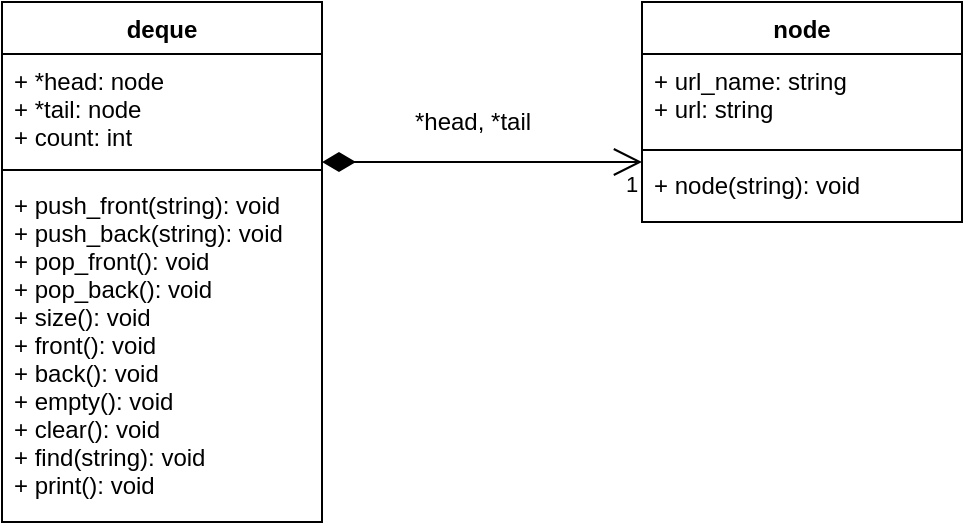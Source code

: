 <mxfile version="13.10.0" type="embed">
    <diagram id="ZvN3ZHAzjdugsuJ7-m42" name="Page-1">
        <mxGraphModel dx="780" dy="365" grid="1" gridSize="10" guides="1" tooltips="1" connect="1" arrows="1" fold="1" page="1" pageScale="1" pageWidth="850" pageHeight="1100" math="0" shadow="0">
            <root>
                <mxCell id="0"/>
                <mxCell id="1" parent="0"/>
                <mxCell id="2" value="deque" style="swimlane;fontStyle=1;align=center;verticalAlign=top;childLayout=stackLayout;horizontal=1;startSize=26;horizontalStack=0;resizeParent=1;resizeParentMax=0;resizeLast=0;collapsible=1;marginBottom=0;" parent="1" vertex="1">
                    <mxGeometry x="40" y="40" width="160" height="260" as="geometry"/>
                </mxCell>
                <mxCell id="3" value="+ *head: node&#10;+ *tail: node&#10;+ count: int" style="text;strokeColor=none;fillColor=none;align=left;verticalAlign=top;spacingLeft=4;spacingRight=4;overflow=hidden;rotatable=0;points=[[0,0.5],[1,0.5]];portConstraint=eastwest;" parent="2" vertex="1">
                    <mxGeometry y="26" width="160" height="54" as="geometry"/>
                </mxCell>
                <mxCell id="4" value="" style="line;strokeWidth=1;fillColor=none;align=left;verticalAlign=middle;spacingTop=-1;spacingLeft=3;spacingRight=3;rotatable=0;labelPosition=right;points=[];portConstraint=eastwest;" parent="2" vertex="1">
                    <mxGeometry y="80" width="160" height="8" as="geometry"/>
                </mxCell>
                <mxCell id="5" value="+ push_front(string): void&#10;+ push_back(string): void&#10;+ pop_front(): void&#10;+ pop_back(): void&#10;+ size(): void&#10;+ front(): void&#10;+ back(): void&#10;+ empty(): void&#10;+ clear(): void&#10;+ find(string): void&#10;+ print(): void" style="text;strokeColor=none;fillColor=none;align=left;verticalAlign=top;spacingLeft=4;spacingRight=4;overflow=hidden;rotatable=0;points=[[0,0.5],[1,0.5]];portConstraint=eastwest;" parent="2" vertex="1">
                    <mxGeometry y="88" width="160" height="172" as="geometry"/>
                </mxCell>
                <mxCell id="7" value="1" style="endArrow=open;html=1;endSize=12;startArrow=diamondThin;startSize=14;startFill=1;edgeStyle=orthogonalEdgeStyle;align=left;verticalAlign=bottom;" parent="1" edge="1">
                    <mxGeometry x="0.875" y="-20" relative="1" as="geometry">
                        <mxPoint x="200" y="120" as="sourcePoint"/>
                        <mxPoint x="360" y="120" as="targetPoint"/>
                        <mxPoint as="offset"/>
                    </mxGeometry>
                </mxCell>
                <mxCell id="8" value="*head, *tail" style="text;html=1;align=center;verticalAlign=middle;resizable=0;points=[];autosize=1;" parent="1" vertex="1">
                    <mxGeometry x="240" y="90" width="70" height="20" as="geometry"/>
                </mxCell>
                <mxCell id="9" value="node" style="swimlane;fontStyle=1;align=center;verticalAlign=top;childLayout=stackLayout;horizontal=1;startSize=26;horizontalStack=0;resizeParent=1;resizeParentMax=0;resizeLast=0;collapsible=1;marginBottom=0;" parent="1" vertex="1">
                    <mxGeometry x="360" y="40" width="160" height="110" as="geometry">
                        <mxRectangle x="360" y="40" width="60" height="26" as="alternateBounds"/>
                    </mxGeometry>
                </mxCell>
                <mxCell id="10" value="+ url_name: string&#10;+ url: string" style="text;strokeColor=none;fillColor=none;align=left;verticalAlign=top;spacingLeft=4;spacingRight=4;overflow=hidden;rotatable=0;points=[[0,0.5],[1,0.5]];portConstraint=eastwest;" parent="9" vertex="1">
                    <mxGeometry y="26" width="160" height="44" as="geometry"/>
                </mxCell>
                <mxCell id="11" value="" style="line;strokeWidth=1;fillColor=none;align=left;verticalAlign=middle;spacingTop=-1;spacingLeft=3;spacingRight=3;rotatable=0;labelPosition=right;points=[];portConstraint=eastwest;" parent="9" vertex="1">
                    <mxGeometry y="70" width="160" height="8" as="geometry"/>
                </mxCell>
                <mxCell id="12" value="+ node(string): void" style="text;strokeColor=none;fillColor=none;align=left;verticalAlign=top;spacingLeft=4;spacingRight=4;overflow=hidden;rotatable=0;points=[[0,0.5],[1,0.5]];portConstraint=eastwest;" parent="9" vertex="1">
                    <mxGeometry y="78" width="160" height="32" as="geometry"/>
                </mxCell>
            </root>
        </mxGraphModel>
    </diagram>
</mxfile>